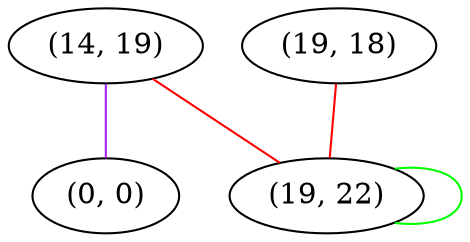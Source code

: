 graph "" {
"(14, 19)";
"(19, 18)";
"(0, 0)";
"(19, 22)";
"(14, 19)" -- "(0, 0)"  [color=purple, key=0, weight=4];
"(14, 19)" -- "(19, 22)"  [color=red, key=0, weight=1];
"(19, 18)" -- "(19, 22)"  [color=red, key=0, weight=1];
"(19, 22)" -- "(19, 22)"  [color=green, key=0, weight=2];
}
